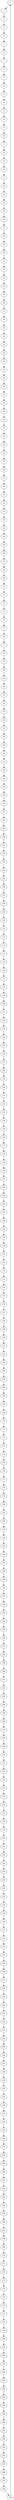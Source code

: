 strict digraph  {
0 [delay=4];
1 [delay=8];
2 [delay=3];
3 [delay=6];
4 [delay=6];
5 [delay=2];
6 [delay=3];
7 [delay=6];
8 [delay=10];
9 [delay=9];
10 [delay=3];
11 [delay=6];
12 [delay=7];
13 [delay=2];
14 [delay=7];
15 [delay=5];
16 [delay=10];
17 [delay=3];
18 [delay=5];
19 [delay=8];
20 [delay=1];
21 [delay=6];
22 [delay=8];
23 [delay=6];
24 [delay=3];
25 [delay=10];
26 [delay=8];
27 [delay=8];
28 [delay=10];
29 [delay=1];
30 [delay=4];
31 [delay=6];
32 [delay=2];
33 [delay=1];
34 [delay=7];
35 [delay=1];
36 [delay=3];
37 [delay=2];
38 [delay=7];
39 [delay=10];
40 [delay=4];
41 [delay=9];
42 [delay=6];
43 [delay=8];
44 [delay=6];
45 [delay=9];
46 [delay=8];
47 [delay=10];
48 [delay=9];
49 [delay=1];
50 [delay=2];
51 [delay=2];
52 [delay=4];
53 [delay=3];
54 [delay=7];
55 [delay=9];
56 [delay=5];
57 [delay=1];
58 [delay=10];
59 [delay=10];
60 [delay=8];
61 [delay=10];
62 [delay=2];
63 [delay=1];
64 [delay=6];
65 [delay=10];
66 [delay=7];
67 [delay=8];
68 [delay=9];
69 [delay=6];
70 [delay=10];
71 [delay=3];
72 [delay=10];
73 [delay=2];
74 [delay=10];
75 [delay=10];
76 [delay=4];
77 [delay=10];
78 [delay=3];
79 [delay=9];
80 [delay=10];
81 [delay=10];
82 [delay=2];
83 [delay=9];
84 [delay=2];
85 [delay=8];
86 [delay=1];
87 [delay=8];
88 [delay=7];
89 [delay=9];
90 [delay=9];
91 [delay=5];
92 [delay=9];
93 [delay=10];
94 [delay=6];
95 [delay=5];
96 [delay=4];
97 [delay=10];
98 [delay=7];
99 [delay=2];
100 [delay=7];
101 [delay=5];
102 [delay=10];
103 [delay=2];
104 [delay=9];
105 [delay=3];
106 [delay=2];
107 [delay=10];
108 [delay=4];
109 [delay=5];
110 [delay=7];
111 [delay=3];
112 [delay=9];
113 [delay=9];
114 [delay=3];
115 [delay=3];
116 [delay=3];
117 [delay=10];
118 [delay=9];
119 [delay=10];
120 [delay=3];
121 [delay=9];
122 [delay=7];
123 [delay=9];
124 [delay=2];
125 [delay=5];
126 [delay=10];
127 [delay=4];
128 [delay=4];
129 [delay=8];
130 [delay=3];
131 [delay=10];
132 [delay=1];
133 [delay=5];
134 [delay=9];
135 [delay=9];
136 [delay=9];
137 [delay=4];
138 [delay=1];
139 [delay=10];
140 [delay=9];
141 [delay=7];
142 [delay=1];
143 [delay=10];
144 [delay=5];
145 [delay=10];
146 [delay=4];
147 [delay=1];
148 [delay=1];
149 [delay=7];
150 [delay=5];
151 [delay=3];
152 [delay=7];
153 [delay=3];
154 [delay=5];
155 [delay=2];
156 [delay=10];
157 [delay=1];
158 [delay=9];
159 [delay=7];
160 [delay=2];
161 [delay=2];
162 [delay=6];
163 [delay=2];
164 [delay=10];
165 [delay=2];
166 [delay=2];
167 [delay=4];
168 [delay=2];
169 [delay=3];
170 [delay=8];
171 [delay=3];
172 [delay=10];
173 [delay=9];
174 [delay=4];
175 [delay=1];
176 [delay=7];
177 [delay=8];
178 [delay=6];
179 [delay=6];
180 [delay=2];
181 [delay=1];
182 [delay=3];
183 [delay=4];
184 [delay=10];
185 [delay=10];
186 [delay=7];
187 [delay=3];
188 [delay=4];
189 [delay=10];
190 [delay=10];
191 [delay=4];
192 [delay=5];
193 [delay=3];
194 [delay=10];
195 [delay=4];
196 [delay=9];
197 [delay=3];
198 [delay=8];
199 [delay=6];
200 [delay=5];
201 [delay=6];
202 [delay=1];
203 [delay=10];
204 [delay=6];
205 [delay=6];
206 [delay=10];
207 [delay=1];
208 [delay=1];
209 [delay=2];
210 [delay=4];
211 [delay=2];
212 [delay=2];
213 [delay=3];
214 [delay=10];
215 [delay=4];
216 [delay=5];
217 [delay=9];
218 [delay=4];
219 [delay=7];
220 [delay=5];
221 [delay=1];
222 [delay=3];
223 [delay=4];
224 [delay=5];
225 [delay=9];
226 [delay=6];
227 [delay=9];
228 [delay=5];
229 [delay=2];
230 [delay=10];
231 [delay=9];
232 [delay=4];
233 [delay=9];
234 [delay=1];
235 [delay=10];
236 [delay=9];
237 [delay=1];
238 [delay=5];
239 [delay=2];
240 [delay=9];
241 [delay=7];
242 [delay=5];
243 [delay=10];
244 [delay=4];
245 [delay=4];
246 [delay=10];
247 [delay=10];
248 [delay=9];
249 [delay=6];
250 [delay=8];
251 [delay=1];
252 [delay=6];
253 [delay=4];
254 [delay=9];
255 [delay=10];
256 [delay=2];
257 [delay=2];
258 [delay=1];
259 [delay=8];
260 [delay=4];
261 [delay=2];
262 [delay=6];
263 [delay=1];
264 [delay=4];
265 [delay=5];
266 [delay=4];
267 [delay=10];
268 [delay=8];
269 [delay=2];
270 [delay=4];
271 [delay=1];
272 [delay=7];
273 [delay=4];
274 [delay=9];
275 [delay=1];
276 [delay=1];
277 [delay=9];
278 [delay=1];
279 [delay=8];
280 [delay=3];
281 [delay=10];
282 [delay=1];
283 [delay=2];
284 [delay=3];
285 [delay=4];
286 [delay=7];
287 [delay=1];
288 [delay=7];
289 [delay=10];
290 [delay=4];
291 [delay=10];
292 [delay=2];
293 [delay=4];
294 [delay=4];
295 [delay=10];
296 [delay=4];
297 [delay=1];
298 [delay=4];
299 [delay=5];
0 -> 1  [weight="1.0"];
1 -> 2  [weight="1.0"];
2 -> 3  [weight="0.0"];
3 -> 4  [weight="2.0"];
4 -> 5  [weight="1.0"];
5 -> 6  [weight="1.0"];
6 -> 7  [weight="0.0"];
7 -> 8  [weight="2.0"];
8 -> 9  [weight="1.0"];
9 -> 10  [weight="0.0"];
10 -> 11  [weight="2.0"];
11 -> 12  [weight="0.0"];
12 -> 13  [weight="0.0"];
13 -> 14  [weight="1.0"];
14 -> 15  [weight="2.0"];
15 -> 16  [weight="2.0"];
16 -> 17  [weight="0.0"];
17 -> 18  [weight="2.0"];
18 -> 19  [weight="0.0"];
19 -> 20  [weight="0.0"];
20 -> 21  [weight="3.0"];
21 -> 22  [weight="1.0"];
22 -> 23  [weight="0.0"];
23 -> 24  [weight="0.0"];
24 -> 25  [weight="0.0"];
25 -> 26  [weight="1.0"];
26 -> 27  [weight="3.0"];
27 -> 28  [weight="2.0"];
28 -> 29  [weight="0.0"];
29 -> 30  [weight="1.0"];
30 -> 31  [weight="2.0"];
31 -> 32  [weight="1.0"];
32 -> 33  [weight="0.0"];
33 -> 34  [weight="1.0"];
34 -> 35  [weight="0.0"];
35 -> 36  [weight="1.0"];
36 -> 37  [weight="1.0"];
37 -> 38  [weight="0.0"];
38 -> 39  [weight="1.0"];
39 -> 40  [weight="4.0"];
40 -> 41  [weight="1.0"];
41 -> 42  [weight="0.0"];
42 -> 43  [weight="0.0"];
43 -> 44  [weight="2.0"];
44 -> 45  [weight="1.0"];
45 -> 46  [weight="0.0"];
46 -> 47  [weight="3.0"];
47 -> 48  [weight="1.0"];
48 -> 49  [weight="0.0"];
49 -> 50  [weight="1.0"];
50 -> 51  [weight="0.0"];
51 -> 52  [weight="0.0"];
52 -> 53  [weight="1.0"];
53 -> 54  [weight="2.0"];
54 -> 55  [weight="2.0"];
55 -> 56  [weight="1.0"];
56 -> 57  [weight="0.0"];
57 -> 58  [weight="1.0"];
58 -> 59  [weight="2.0"];
59 -> 60  [weight="2.0"];
60 -> 61  [weight="1.0"];
61 -> 62  [weight="0.0"];
62 -> 63  [weight="2.0"];
63 -> 64  [weight="0.0"];
64 -> 65  [weight="1.0"];
65 -> 66  [weight="1.0"];
66 -> 67  [weight="1.0"];
67 -> 68  [weight="0.0"];
68 -> 69  [weight="3.0"];
69 -> 70  [weight="0.0"];
70 -> 71  [weight="0.0"];
71 -> 72  [weight="3.0"];
72 -> 73  [weight="0.0"];
73 -> 74  [weight="2.0"];
74 -> 75  [weight="0.0"];
75 -> 76  [weight="0.0"];
76 -> 77  [weight="3.0"];
77 -> 78  [weight="0.0"];
78 -> 79  [weight="2.0"];
79 -> 80  [weight="0.0"];
80 -> 81  [weight="0.0"];
81 -> 82  [weight="1.0"];
82 -> 83  [weight="2.0"];
83 -> 84  [weight="1.0"];
84 -> 85  [weight="2.0"];
85 -> 86  [weight="1.0"];
86 -> 87  [weight="0.0"];
87 -> 88  [weight="2.0"];
88 -> 89  [weight="0.0"];
89 -> 90  [weight="0.0"];
90 -> 91  [weight="0.0"];
91 -> 92  [weight="4.0"];
92 -> 93  [weight="1.0"];
93 -> 94  [weight="0.0"];
94 -> 95  [weight="2.0"];
95 -> 96  [weight="1.0"];
96 -> 97  [weight="0.0"];
97 -> 98  [weight="1.0"];
98 -> 99  [weight="0.0"];
99 -> 100  [weight="3.0"];
100 -> 101  [weight="0.0"];
101 -> 102  [weight="1.0"];
102 -> 103  [weight="2.0"];
103 -> 104  [weight="0.0"];
104 -> 105  [weight="0.0"];
105 -> 106  [weight="1.0"];
106 -> 107  [weight="3.0"];
107 -> 108  [weight="1.0"];
108 -> 109  [weight="0.0"];
109 -> 110  [weight="2.0"];
110 -> 111  [weight="1.0"];
111 -> 112  [weight="0.0"];
112 -> 113  [weight="2.0"];
113 -> 114  [weight="1.0"];
114 -> 115  [weight="0.0"];
115 -> 116  [weight="0.0"];
116 -> 117  [weight="0.0"];
117 -> 118  [weight="2.0"];
118 -> 119  [weight="2.0"];
119 -> 120  [weight="1.0"];
120 -> 121  [weight="1.0"];
121 -> 122  [weight="0.0"];
122 -> 123  [weight="3.0"];
123 -> 124  [weight="1.0"];
124 -> 125  [weight="0.0"];
125 -> 126  [weight="0.0"];
126 -> 127  [weight="0.0"];
127 -> 128  [weight="0.0"];
128 -> 129  [weight="5.0"];
129 -> 130  [weight="1.0"];
130 -> 131  [weight="1.0"];
131 -> 132  [weight="0.0"];
132 -> 133  [weight="2.0"];
133 -> 134  [weight="0.0"];
134 -> 135  [weight="2.0"];
135 -> 136  [weight="0.0"];
136 -> 137  [weight="0.0"];
137 -> 138  [weight="2.0"];
138 -> 139  [weight="1.0"];
139 -> 140  [weight="0.0"];
140 -> 141  [weight="1.0"];
141 -> 142  [weight="3.0"];
142 -> 143  [weight="1.0"];
143 -> 144  [weight="0.0"];
144 -> 145  [weight="1.0"];
145 -> 146  [weight="2.0"];
146 -> 147  [weight="0.0"];
147 -> 148  [weight="1.0"];
148 -> 149  [weight="1.0"];
149 -> 150  [weight="2.0"];
150 -> 151  [weight="0.0"];
151 -> 152  [weight="0.0"];
152 -> 153  [weight="1.0"];
153 -> 154  [weight="0.0"];
154 -> 155  [weight="1.0"];
155 -> 156  [weight="0.0"];
156 -> 157  [weight="2.0"];
157 -> 158  [weight="2.0"];
158 -> 159  [weight="0.0"];
159 -> 160  [weight="3.0"];
160 -> 161  [weight="0.0"];
161 -> 162  [weight="2.0"];
162 -> 163  [weight="2.0"];
163 -> 164  [weight="0.0"];
164 -> 165  [weight="0.0"];
165 -> 166  [weight="2.0"];
166 -> 167  [weight="0.0"];
167 -> 168  [weight="1.0"];
168 -> 169  [weight="3.0"];
169 -> 170  [weight="1.0"];
170 -> 171  [weight="0.0"];
171 -> 172  [weight="1.0"];
172 -> 173  [weight="2.0"];
173 -> 174  [weight="0.0"];
174 -> 175  [weight="2.0"];
175 -> 176  [weight="0.0"];
176 -> 177  [weight="2.0"];
177 -> 178  [weight="1.0"];
178 -> 179  [weight="1.0"];
179 -> 180  [weight="1.0"];
180 -> 181  [weight="0.0"];
181 -> 182  [weight="0.0"];
182 -> 183  [weight="2.0"];
183 -> 184  [weight="0.0"];
184 -> 185  [weight="0.0"];
185 -> 186  [weight="0.0"];
186 -> 187  [weight="5.0"];
187 -> 188  [weight="1.0"];
188 -> 189  [weight="1.0"];
189 -> 190  [weight="1.0"];
190 -> 191  [weight="1.0"];
191 -> 192  [weight="0.0"];
192 -> 193  [weight="0.0"];
193 -> 194  [weight="1.0"];
194 -> 195  [weight="3.0"];
195 -> 196  [weight="0.0"];
196 -> 197  [weight="0.0"];
197 -> 198  [weight="3.0"];
198 -> 199  [weight="1.0"];
199 -> 200  [weight="0.0"];
200 -> 201  [weight="1.0"];
201 -> 202  [weight="2.0"];
202 -> 203  [weight="1.0"];
203 -> 204  [weight="1.0"];
204 -> 205  [weight="1.0"];
205 -> 206  [weight="0.0"];
206 -> 207  [weight="2.0"];
207 -> 208  [weight="0.0"];
208 -> 209  [weight="1.0"];
209 -> 210  [weight="2.0"];
210 -> 211  [weight="1.0"];
211 -> 212  [weight="0.0"];
212 -> 213  [weight="0.0"];
213 -> 214  [weight="1.0"];
214 -> 215  [weight="3.0"];
215 -> 216  [weight="0.0"];
216 -> 217  [weight="0.0"];
217 -> 218  [weight="3.0"];
218 -> 219  [weight="0.0"];
219 -> 220  [weight="2.0"];
220 -> 221  [weight="0.0"];
221 -> 222  [weight="2.0"];
222 -> 223  [weight="0.0"];
223 -> 224  [weight="2.0"];
224 -> 225  [weight="1.0"];
225 -> 226  [weight="1.0"];
226 -> 227  [weight="0.0"];
227 -> 228  [weight="1.0"];
228 -> 229  [weight="2.0"];
229 -> 230  [weight="1.0"];
230 -> 231  [weight="0.0"];
231 -> 232  [weight="2.0"];
232 -> 233  [weight="1.0"];
233 -> 234  [weight="1.0"];
234 -> 235  [weight="1.0"];
235 -> 236  [weight="1.0"];
236 -> 237  [weight="0.0"];
237 -> 238  [weight="0.0"];
238 -> 239  [weight="1.0"];
239 -> 240  [weight="1.0"];
240 -> 241  [weight="3.0"];
241 -> 242  [weight="1.0"];
242 -> 243  [weight="1.0"];
243 -> 244  [weight="0.0"];
244 -> 245  [weight="1.0"];
245 -> 246  [weight="0.0"];
246 -> 247  [weight="3.0"];
247 -> 248  [weight="0.0"];
248 -> 249  [weight="1.0"];
249 -> 250  [weight="0.0"];
250 -> 251  [weight="2.0"];
251 -> 252  [weight="0.0"];
252 -> 253  [weight="3.0"];
253 -> 254  [weight="0.0"];
254 -> 255  [weight="0.0"];
255 -> 256  [weight="1.0"];
256 -> 257  [weight="2.0"];
257 -> 258  [weight="1.0"];
258 -> 259  [weight="0.0"];
259 -> 260  [weight="2.0"];
260 -> 261  [weight="2.0"];
261 -> 262  [weight="0.0"];
262 -> 263  [weight="2.0"];
263 -> 264  [weight="0.0"];
264 -> 265  [weight="1.0"];
265 -> 266  [weight="2.0"];
266 -> 267  [weight="0.0"];
267 -> 268  [weight="0.0"];
268 -> 269  [weight="1.0"];
269 -> 270  [weight="0.0"];
270 -> 271  [weight="2.0"];
271 -> 272  [weight="0.0"];
272 -> 273  [weight="2.0"];
273 -> 274  [weight="0.0"];
274 -> 275  [weight="2.0"];
275 -> 276  [weight="1.0"];
276 -> 277  [weight="3.0"];
277 -> 278  [weight="1.0"];
278 -> 279  [weight="0.0"];
279 -> 280  [weight="1.0"];
280 -> 281  [weight="2.0"];
281 -> 282  [weight="0.0"];
282 -> 283  [weight="2.0"];
283 -> 284  [weight="1.0"];
284 -> 285  [weight="1.0"];
285 -> 286  [weight="1.0"];
286 -> 287  [weight="0.0"];
287 -> 288  [weight="1.0"];
288 -> 289  [weight="0.0"];
289 -> 290  [weight="3.0"];
290 -> 291  [weight="0.0"];
291 -> 292  [weight="0.0"];
292 -> 293  [weight="1.0"];
293 -> 294  [weight="3.0"];
294 -> 295  [weight="1.0"];
295 -> 296  [weight="1.0"];
296 -> 297  [weight="0.0"];
297 -> 298  [weight="1.0"];
298 -> 299  [weight="1.0"];
299 -> 0  [weight="2.0"];
}
